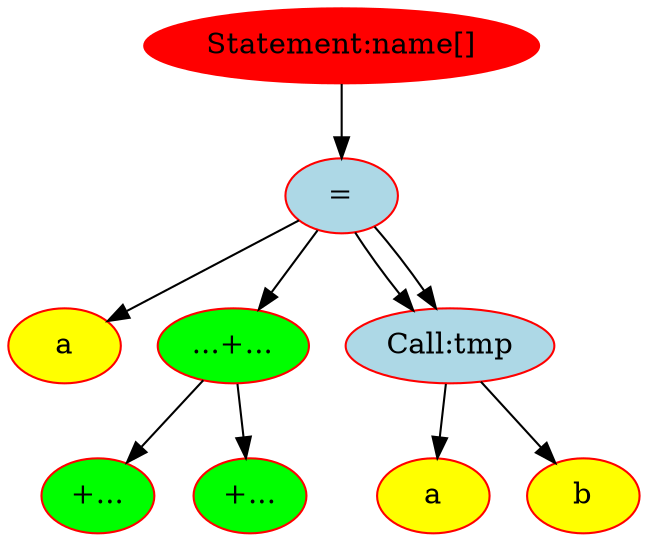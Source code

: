 digraph Dump{
node[color=red,fontsize=14, style=filled]
"0x5617979448c0" [label = "Statement:name[]" fillcolor = red]
"0x5617979448c0" -> "0x5617979449b0"
"0x5617979449b0" [label = "=" fillcolor=lightblue]
"0x5617979449b0" -> "0x5617979449e0"
"0x5617979449e0" [label = "a" fillcolor=yellow]
"0x5617979449b0" -> "0x561797944ac0"
"0x561797944ac0" [label = "...+..." fillcolor=green]
"0x561797944ac0" -> "0x561797944a20"
"0x561797944a20" [label = "+..." fillcolor=green]
"0x561797944ac0" -> "0x561797944a90"
"0x561797944a90" [label = "+..." fillcolor=green]
"0x5617979449b0" -> "0x561797944ae0"
"0x5617979449b0" -> "0x561797944ae0"
"0x561797944ae0" [label = "Call:tmp" fillcolor=lightblue]
"0x561797944ae0" -> "0x561797944b50"
"0x561797944b50" [label = "a" fillcolor=yellow]
"0x561797944ae0" -> "0x561797944bb0"
"0x561797944bb0" [label = "b" fillcolor=yellow]
}
